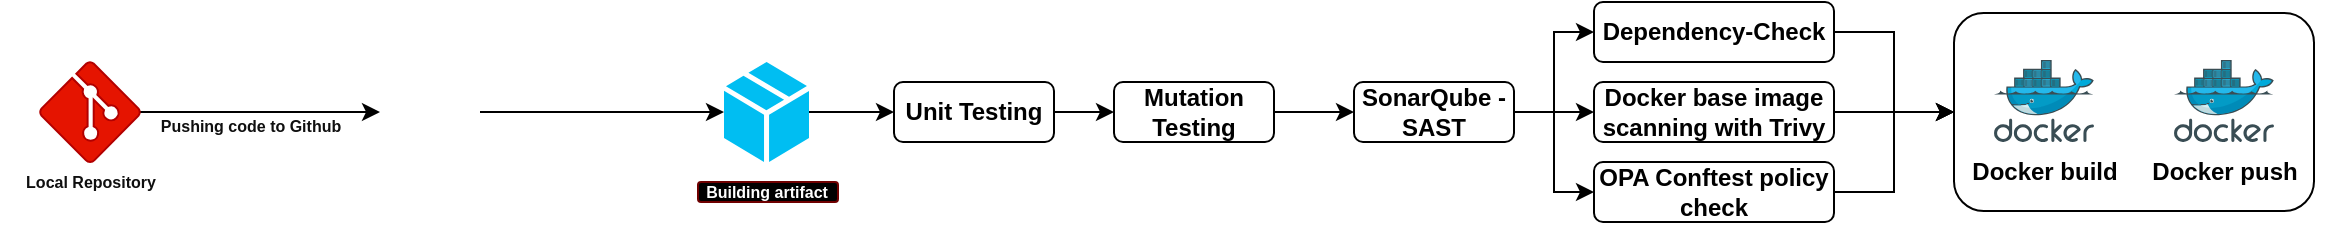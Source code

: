 <mxfile version="20.2.8" type="github">
  <diagram id="eqGkPSIO48vNXhSzcHQ8" name="Page-1">
    <mxGraphModel dx="1706" dy="884" grid="1" gridSize="10" guides="1" tooltips="1" connect="1" arrows="1" fold="1" page="1" pageScale="1" pageWidth="850" pageHeight="1100" math="0" shadow="0">
      <root>
        <mxCell id="0" />
        <mxCell id="1" parent="0" />
        <mxCell id="9GAHX1_s5Dz4Gx3KjlrI-65" value="" style="rounded=1;whiteSpace=wrap;html=1;fontSize=10;fillColor=#000000;strokeColor=#6F0000;fontColor=#ffffff;" vertex="1" parent="1">
          <mxGeometry x="369" y="260" width="70" height="10" as="geometry" />
        </mxCell>
        <mxCell id="9GAHX1_s5Dz4Gx3KjlrI-56" value="" style="rounded=1;whiteSpace=wrap;html=1;" vertex="1" parent="1">
          <mxGeometry x="997" y="175.5" width="180" height="99" as="geometry" />
        </mxCell>
        <mxCell id="yG-9BYVR34E9-b90lENt-3" value="" style="edgeStyle=orthogonalEdgeStyle;rounded=0;orthogonalLoop=1;jettySize=auto;html=1;" parent="1" source="yG-9BYVR34E9-b90lENt-1" target="yG-9BYVR34E9-b90lENt-2" edge="1">
          <mxGeometry relative="1" as="geometry" />
        </mxCell>
        <mxCell id="yG-9BYVR34E9-b90lENt-1" value="" style="verticalLabelPosition=bottom;html=1;verticalAlign=top;align=center;strokeColor=#B20000;fillColor=#e51400;shape=mxgraph.azure.git_repository;fontColor=#ffffff;" parent="1" vertex="1">
          <mxGeometry x="40" y="200" width="50" height="50" as="geometry" />
        </mxCell>
        <mxCell id="yG-9BYVR34E9-b90lENt-7" value="" style="edgeStyle=orthogonalEdgeStyle;rounded=0;orthogonalLoop=1;jettySize=auto;html=1;" parent="1" source="yG-9BYVR34E9-b90lENt-2" target="yG-9BYVR34E9-b90lENt-6" edge="1">
          <mxGeometry relative="1" as="geometry" />
        </mxCell>
        <mxCell id="yG-9BYVR34E9-b90lENt-2" value="" style="shape=image;html=1;verticalAlign=top;verticalLabelPosition=bottom;labelBackgroundColor=#ffffff;imageAspect=0;aspect=fixed;image=https://cdn4.iconfinder.com/data/icons/socialcones/508/Github-128.png" parent="1" vertex="1">
          <mxGeometry x="210" y="200" width="50" height="50" as="geometry" />
        </mxCell>
        <mxCell id="9GAHX1_s5Dz4Gx3KjlrI-74" value="" style="edgeStyle=elbowEdgeStyle;rounded=0;orthogonalLoop=1;jettySize=auto;html=1;fontSize=8;fontColor=#0F0F0F;" edge="1" parent="1" source="yG-9BYVR34E9-b90lENt-6" target="9GAHX1_s5Dz4Gx3KjlrI-11">
          <mxGeometry relative="1" as="geometry" />
        </mxCell>
        <mxCell id="yG-9BYVR34E9-b90lENt-6" value="" style="verticalLabelPosition=bottom;html=1;verticalAlign=top;align=center;strokeColor=none;fillColor=#00BEF2;shape=mxgraph.azure.cloud_service_package_file;" parent="1" vertex="1">
          <mxGeometry x="382" y="200" width="42.5" height="50" as="geometry" />
        </mxCell>
        <mxCell id="9GAHX1_s5Dz4Gx3KjlrI-28" value="" style="edgeStyle=orthogonalEdgeStyle;rounded=0;orthogonalLoop=1;jettySize=auto;html=1;" edge="1" parent="1" source="9GAHX1_s5Dz4Gx3KjlrI-11" target="9GAHX1_s5Dz4Gx3KjlrI-27">
          <mxGeometry relative="1" as="geometry" />
        </mxCell>
        <mxCell id="9GAHX1_s5Dz4Gx3KjlrI-11" value="&lt;b&gt;Unit Testing&lt;/b&gt;" style="rounded=1;whiteSpace=wrap;html=1;" vertex="1" parent="1">
          <mxGeometry x="467" y="210" width="80" height="30" as="geometry" />
        </mxCell>
        <mxCell id="9GAHX1_s5Dz4Gx3KjlrI-16" value="" style="shape=image;html=1;verticalAlign=top;verticalLabelPosition=bottom;labelBackgroundColor=#ffffff;imageAspect=0;aspect=fixed;image=https://cdn2.iconfinder.com/data/icons/boxicons-regular-vol-3/24/bx-test-tube-128.png" vertex="1" parent="1">
          <mxGeometry x="597" y="190" width="20" height="20" as="geometry" />
        </mxCell>
        <mxCell id="9GAHX1_s5Dz4Gx3KjlrI-17" value="" style="shape=image;html=1;verticalAlign=top;verticalLabelPosition=bottom;labelBackgroundColor=#ffffff;imageAspect=0;aspect=fixed;image=https://cdn0.iconfinder.com/data/icons/education-1006/32/science_technology_medical_biology_dna_laboratory_medicine_test_chemistry_chemical-128.png" vertex="1" parent="1">
          <mxGeometry x="617" y="190" width="20" height="20" as="geometry" />
        </mxCell>
        <mxCell id="9GAHX1_s5Dz4Gx3KjlrI-30" value="" style="edgeStyle=orthogonalEdgeStyle;rounded=0;orthogonalLoop=1;jettySize=auto;html=1;" edge="1" parent="1" source="9GAHX1_s5Dz4Gx3KjlrI-27" target="9GAHX1_s5Dz4Gx3KjlrI-29">
          <mxGeometry relative="1" as="geometry" />
        </mxCell>
        <mxCell id="9GAHX1_s5Dz4Gx3KjlrI-27" value="&lt;b&gt;Mutation Testing&lt;/b&gt;" style="rounded=1;whiteSpace=wrap;html=1;" vertex="1" parent="1">
          <mxGeometry x="577" y="210" width="80" height="30" as="geometry" />
        </mxCell>
        <mxCell id="9GAHX1_s5Dz4Gx3KjlrI-46" style="edgeStyle=orthogonalEdgeStyle;rounded=0;orthogonalLoop=1;jettySize=auto;html=1;entryX=0;entryY=0.5;entryDx=0;entryDy=0;" edge="1" parent="1" source="9GAHX1_s5Dz4Gx3KjlrI-29" target="9GAHX1_s5Dz4Gx3KjlrI-35">
          <mxGeometry relative="1" as="geometry" />
        </mxCell>
        <mxCell id="9GAHX1_s5Dz4Gx3KjlrI-47" style="edgeStyle=orthogonalEdgeStyle;rounded=0;orthogonalLoop=1;jettySize=auto;html=1;entryX=0;entryY=0.5;entryDx=0;entryDy=0;" edge="1" parent="1" source="9GAHX1_s5Dz4Gx3KjlrI-29" target="9GAHX1_s5Dz4Gx3KjlrI-34">
          <mxGeometry relative="1" as="geometry" />
        </mxCell>
        <mxCell id="9GAHX1_s5Dz4Gx3KjlrI-48" style="edgeStyle=orthogonalEdgeStyle;rounded=0;orthogonalLoop=1;jettySize=auto;html=1;entryX=0;entryY=0.5;entryDx=0;entryDy=0;" edge="1" parent="1" source="9GAHX1_s5Dz4Gx3KjlrI-29" target="9GAHX1_s5Dz4Gx3KjlrI-36">
          <mxGeometry relative="1" as="geometry" />
        </mxCell>
        <mxCell id="9GAHX1_s5Dz4Gx3KjlrI-29" value="&lt;b&gt;SonarQube - SAST&lt;/b&gt;" style="rounded=1;whiteSpace=wrap;html=1;" vertex="1" parent="1">
          <mxGeometry x="697" y="210" width="80" height="30" as="geometry" />
        </mxCell>
        <mxCell id="9GAHX1_s5Dz4Gx3KjlrI-63" style="edgeStyle=elbowEdgeStyle;rounded=0;orthogonalLoop=1;jettySize=auto;html=1;entryX=0;entryY=0.5;entryDx=0;entryDy=0;" edge="1" parent="1" source="9GAHX1_s5Dz4Gx3KjlrI-34" target="9GAHX1_s5Dz4Gx3KjlrI-56">
          <mxGeometry relative="1" as="geometry" />
        </mxCell>
        <mxCell id="9GAHX1_s5Dz4Gx3KjlrI-34" value="&lt;b&gt;Dependency-Check&lt;/b&gt;" style="rounded=1;whiteSpace=wrap;html=1;" vertex="1" parent="1">
          <mxGeometry x="817" y="170" width="120" height="30" as="geometry" />
        </mxCell>
        <mxCell id="9GAHX1_s5Dz4Gx3KjlrI-60" style="edgeStyle=elbowEdgeStyle;rounded=0;orthogonalLoop=1;jettySize=auto;html=1;entryX=0;entryY=0.5;entryDx=0;entryDy=0;" edge="1" parent="1" source="9GAHX1_s5Dz4Gx3KjlrI-35" target="9GAHX1_s5Dz4Gx3KjlrI-56">
          <mxGeometry relative="1" as="geometry" />
        </mxCell>
        <mxCell id="9GAHX1_s5Dz4Gx3KjlrI-35" value="&lt;b&gt;Docker base image scanning with Trivy&lt;/b&gt;" style="rounded=1;whiteSpace=wrap;html=1;" vertex="1" parent="1">
          <mxGeometry x="817" y="210" width="120" height="30" as="geometry" />
        </mxCell>
        <mxCell id="9GAHX1_s5Dz4Gx3KjlrI-62" style="edgeStyle=elbowEdgeStyle;rounded=0;orthogonalLoop=1;jettySize=auto;html=1;entryX=0;entryY=0.5;entryDx=0;entryDy=0;" edge="1" parent="1" source="9GAHX1_s5Dz4Gx3KjlrI-36" target="9GAHX1_s5Dz4Gx3KjlrI-56">
          <mxGeometry relative="1" as="geometry" />
        </mxCell>
        <mxCell id="9GAHX1_s5Dz4Gx3KjlrI-36" value="&lt;b&gt;OPA Conftest policy check&lt;/b&gt;" style="rounded=1;whiteSpace=wrap;html=1;" vertex="1" parent="1">
          <mxGeometry x="817" y="250" width="120" height="30" as="geometry" />
        </mxCell>
        <mxCell id="9GAHX1_s5Dz4Gx3KjlrI-50" value="" style="sketch=0;aspect=fixed;html=1;points=[];align=center;image;fontSize=12;image=img/lib/mscae/Docker.svg;" vertex="1" parent="1">
          <mxGeometry x="1017" y="199" width="50" height="41" as="geometry" />
        </mxCell>
        <mxCell id="9GAHX1_s5Dz4Gx3KjlrI-53" value="&lt;b&gt;Docker build&lt;/b&gt;" style="text;html=1;align=center;verticalAlign=middle;resizable=0;points=[];autosize=1;strokeColor=none;fillColor=none;" vertex="1" parent="1">
          <mxGeometry x="992" y="240" width="100" height="30" as="geometry" />
        </mxCell>
        <mxCell id="9GAHX1_s5Dz4Gx3KjlrI-54" value="" style="sketch=0;aspect=fixed;html=1;points=[];align=center;image;fontSize=12;image=img/lib/mscae/Docker.svg;" vertex="1" parent="1">
          <mxGeometry x="1107" y="199" width="50" height="41" as="geometry" />
        </mxCell>
        <mxCell id="9GAHX1_s5Dz4Gx3KjlrI-55" value="&lt;b&gt;Docker push&lt;/b&gt;" style="text;html=1;align=center;verticalAlign=middle;resizable=0;points=[];autosize=1;strokeColor=none;fillColor=none;" vertex="1" parent="1">
          <mxGeometry x="1082" y="240" width="100" height="30" as="geometry" />
        </mxCell>
        <mxCell id="9GAHX1_s5Dz4Gx3KjlrI-64" value="&lt;b&gt;&lt;font color=&quot;#ffffff&quot; style=&quot;font-size: 8px;&quot;&gt;Building artifact&lt;/font&gt;&lt;/b&gt;" style="text;html=1;align=center;verticalAlign=middle;resizable=0;points=[];autosize=1;strokeColor=none;fillColor=none;" vertex="1" parent="1">
          <mxGeometry x="363" y="249" width="80" height="30" as="geometry" />
        </mxCell>
        <mxCell id="9GAHX1_s5Dz4Gx3KjlrI-72" value="&lt;font style=&quot;font-size: 8px;&quot; color=&quot;#0f0f0f&quot;&gt;&lt;b&gt;Local Repository&lt;/b&gt;&lt;/font&gt;" style="text;html=1;align=center;verticalAlign=middle;resizable=0;points=[];autosize=1;strokeColor=none;fillColor=none;fontSize=6;fontColor=#FFFFFF;" vertex="1" parent="1">
          <mxGeometry x="20" y="250" width="90" height="20" as="geometry" />
        </mxCell>
        <mxCell id="9GAHX1_s5Dz4Gx3KjlrI-73" value="&lt;b&gt;Pushing code to Github&lt;/b&gt;" style="text;html=1;align=center;verticalAlign=middle;resizable=0;points=[];autosize=1;strokeColor=none;fillColor=none;fontSize=8;fontColor=#0F0F0F;" vertex="1" parent="1">
          <mxGeometry x="90" y="222" width="110" height="20" as="geometry" />
        </mxCell>
      </root>
    </mxGraphModel>
  </diagram>
</mxfile>

